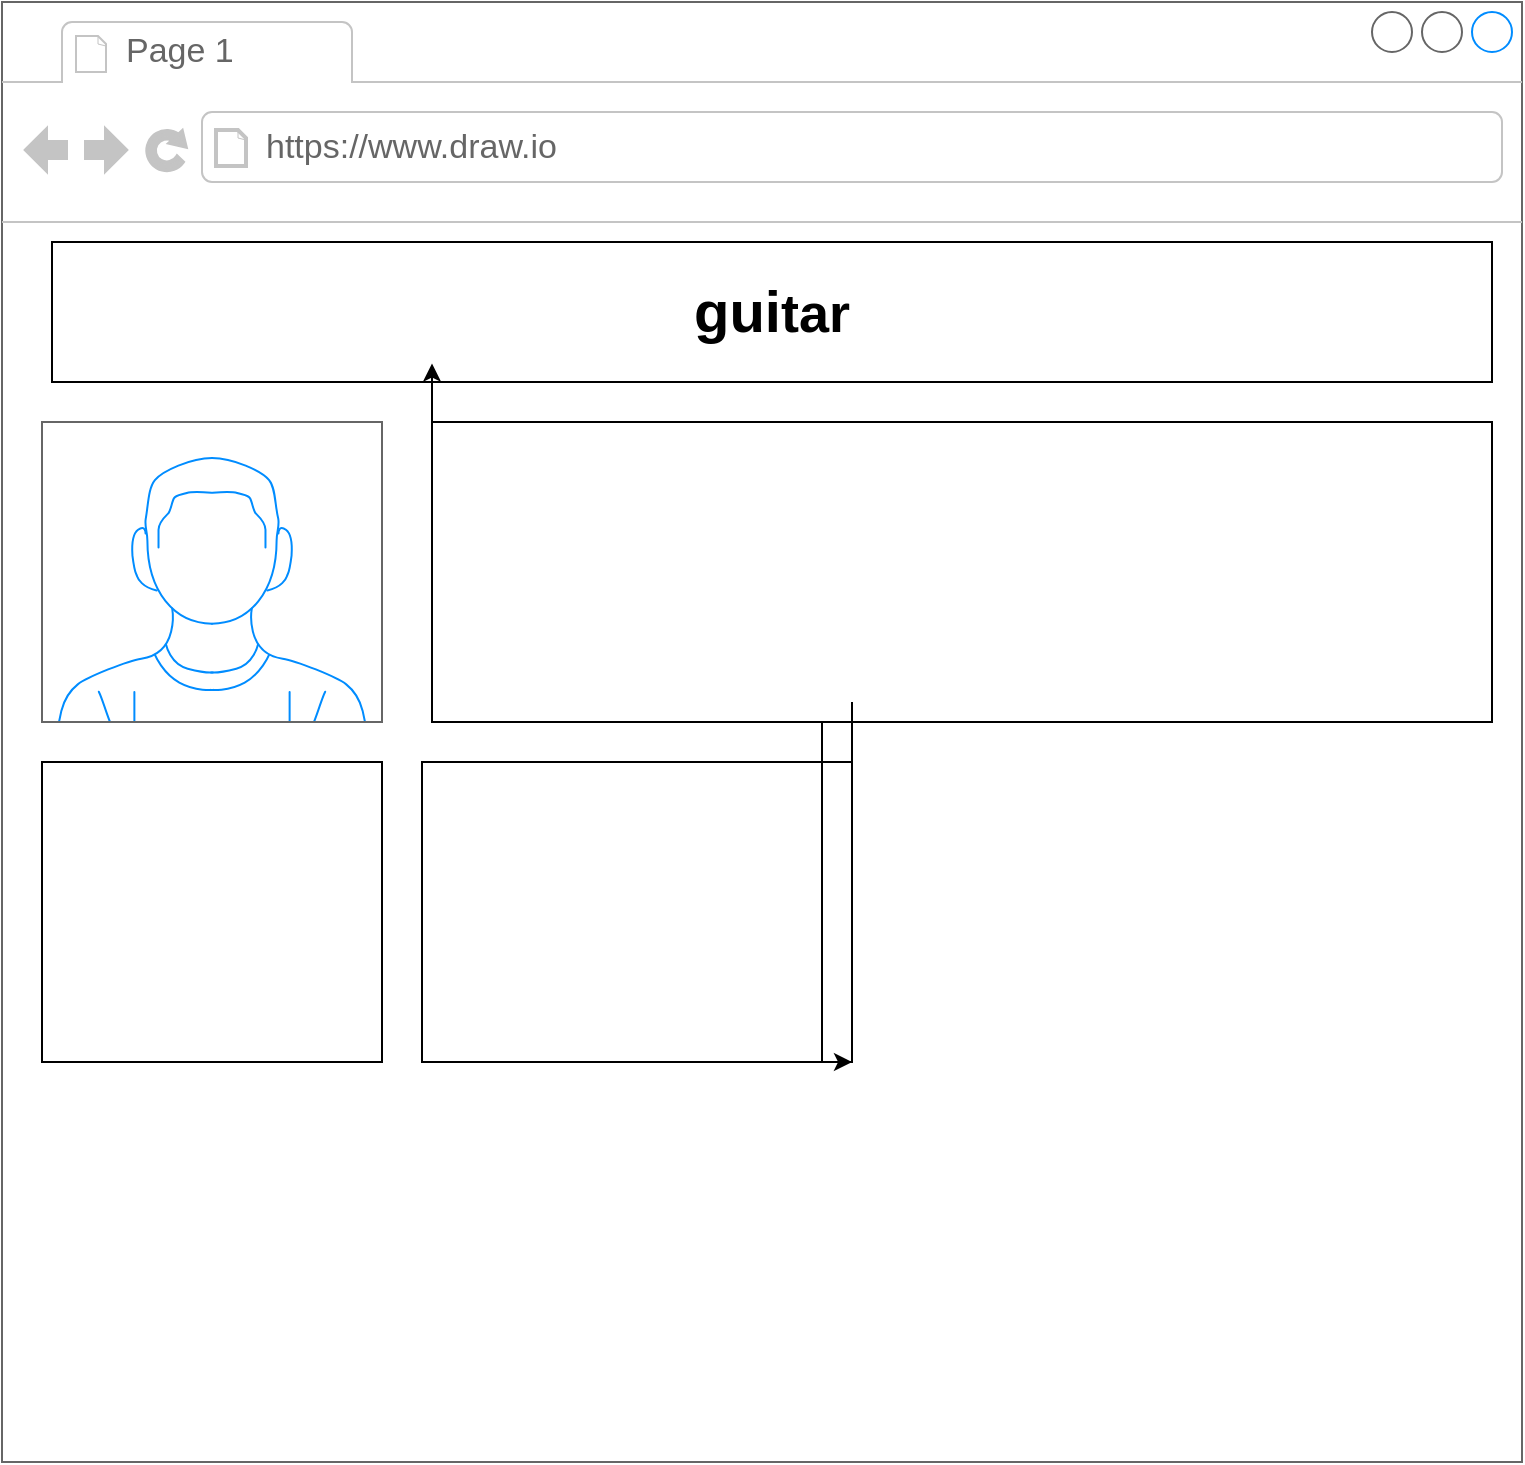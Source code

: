 <mxfile version="14.6.11" type="github">
  <diagram id="qTZTb0it0Jq9HlD-b2g0" name="Page-1">
    <mxGraphModel dx="1559" dy="794" grid="1" gridSize="10" guides="1" tooltips="1" connect="1" arrows="1" fold="1" page="1" pageScale="1" pageWidth="850" pageHeight="1100" math="0" shadow="0">
      <root>
        <mxCell id="0" />
        <mxCell id="1" parent="0" />
        <mxCell id="fD9GbsfEvXM9XrXEv9kA-1" value="" style="strokeWidth=1;shadow=0;dashed=0;align=center;html=1;shape=mxgraph.mockup.containers.browserWindow;rSize=0;strokeColor=#666666;strokeColor2=#008cff;strokeColor3=#c4c4c4;mainText=,;recursiveResize=0;" vertex="1" parent="1">
          <mxGeometry x="40" y="30" width="760" height="730" as="geometry" />
        </mxCell>
        <mxCell id="fD9GbsfEvXM9XrXEv9kA-2" value="Page 1" style="strokeWidth=1;shadow=0;dashed=0;align=center;html=1;shape=mxgraph.mockup.containers.anchor;fontSize=17;fontColor=#666666;align=left;" vertex="1" parent="fD9GbsfEvXM9XrXEv9kA-1">
          <mxGeometry x="60" y="12" width="110" height="26" as="geometry" />
        </mxCell>
        <mxCell id="fD9GbsfEvXM9XrXEv9kA-3" value="https://www.draw.io" style="strokeWidth=1;shadow=0;dashed=0;align=center;html=1;shape=mxgraph.mockup.containers.anchor;rSize=0;fontSize=17;fontColor=#666666;align=left;" vertex="1" parent="fD9GbsfEvXM9XrXEv9kA-1">
          <mxGeometry x="130" y="60" width="250" height="26" as="geometry" />
        </mxCell>
        <mxCell id="fD9GbsfEvXM9XrXEv9kA-4" value="&lt;b style=&quot;font-size: 29px&quot;&gt;gui&lt;/b&gt;&lt;b&gt;&lt;font style=&quot;font-size: 27px&quot;&gt;tar&lt;/font&gt;&lt;/b&gt;" style="rounded=0;whiteSpace=wrap;html=1;" vertex="1" parent="fD9GbsfEvXM9XrXEv9kA-1">
          <mxGeometry x="25" y="120" width="720" height="70" as="geometry" />
        </mxCell>
        <mxCell id="fD9GbsfEvXM9XrXEv9kA-6" value="" style="rounded=0;whiteSpace=wrap;html=1;" vertex="1" parent="fD9GbsfEvXM9XrXEv9kA-1">
          <mxGeometry x="210" y="380" width="215" height="150" as="geometry" />
        </mxCell>
        <mxCell id="fD9GbsfEvXM9XrXEv9kA-7" value="" style="verticalLabelPosition=bottom;shadow=0;dashed=0;align=center;html=1;verticalAlign=top;strokeWidth=1;shape=mxgraph.mockup.containers.userMale;strokeColor=#666666;strokeColor2=#008cff;" vertex="1" parent="fD9GbsfEvXM9XrXEv9kA-1">
          <mxGeometry x="20" y="210" width="170" height="150" as="geometry" />
        </mxCell>
        <mxCell id="fD9GbsfEvXM9XrXEv9kA-11" style="edgeStyle=orthogonalEdgeStyle;rounded=0;orthogonalLoop=1;jettySize=auto;html=1;exitX=0;exitY=0.5;exitDx=0;exitDy=0;" edge="1" parent="fD9GbsfEvXM9XrXEv9kA-1" source="fD9GbsfEvXM9XrXEv9kA-8" target="fD9GbsfEvXM9XrXEv9kA-1">
          <mxGeometry relative="1" as="geometry">
            <Array as="points">
              <mxPoint x="330" y="410" />
              <mxPoint x="330" y="410" />
            </Array>
          </mxGeometry>
        </mxCell>
        <mxCell id="fD9GbsfEvXM9XrXEv9kA-9" value="" style="rounded=0;whiteSpace=wrap;html=1;" vertex="1" parent="fD9GbsfEvXM9XrXEv9kA-1">
          <mxGeometry x="20" y="380" width="170" height="150" as="geometry" />
        </mxCell>
        <mxCell id="fD9GbsfEvXM9XrXEv9kA-13" style="edgeStyle=orthogonalEdgeStyle;rounded=0;orthogonalLoop=1;jettySize=auto;html=1;exitX=1;exitY=0.5;exitDx=0;exitDy=0;startArrow=none;entryX=1;entryY=1;entryDx=0;entryDy=0;" edge="1" parent="fD9GbsfEvXM9XrXEv9kA-1" source="fD9GbsfEvXM9XrXEv9kA-8" target="fD9GbsfEvXM9XrXEv9kA-6">
          <mxGeometry relative="1" as="geometry">
            <mxPoint x="425" y="540" as="targetPoint" />
            <Array as="points">
              <mxPoint x="745" y="210" />
              <mxPoint x="410" y="210" />
              <mxPoint x="410" y="530" />
            </Array>
          </mxGeometry>
        </mxCell>
        <mxCell id="fD9GbsfEvXM9XrXEv9kA-14" style="edgeStyle=orthogonalEdgeStyle;rounded=0;orthogonalLoop=1;jettySize=auto;html=1;entryX=1;entryY=0.5;entryDx=0;entryDy=0;" edge="1" parent="fD9GbsfEvXM9XrXEv9kA-1" source="fD9GbsfEvXM9XrXEv9kA-6" target="fD9GbsfEvXM9XrXEv9kA-6">
          <mxGeometry relative="1" as="geometry">
            <Array as="points">
              <mxPoint x="390" y="400" />
              <mxPoint x="390" y="400" />
            </Array>
          </mxGeometry>
        </mxCell>
        <mxCell id="fD9GbsfEvXM9XrXEv9kA-8" value="" style="rounded=0;whiteSpace=wrap;html=1;" vertex="1" parent="fD9GbsfEvXM9XrXEv9kA-1">
          <mxGeometry x="215" y="210" width="530" height="150" as="geometry" />
        </mxCell>
        <mxCell id="fD9GbsfEvXM9XrXEv9kA-15" value="" style="edgeStyle=orthogonalEdgeStyle;rounded=0;orthogonalLoop=1;jettySize=auto;html=1;exitX=1;exitY=0.5;exitDx=0;exitDy=0;endArrow=none;" edge="1" parent="fD9GbsfEvXM9XrXEv9kA-1" source="fD9GbsfEvXM9XrXEv9kA-6" target="fD9GbsfEvXM9XrXEv9kA-6">
          <mxGeometry relative="1" as="geometry">
            <mxPoint x="465" y="485" as="sourcePoint" />
            <mxPoint x="465" y="570" as="targetPoint" />
            <Array as="points">
              <mxPoint x="425" y="350" />
              <mxPoint x="425" y="350" />
            </Array>
          </mxGeometry>
        </mxCell>
      </root>
    </mxGraphModel>
  </diagram>
</mxfile>
